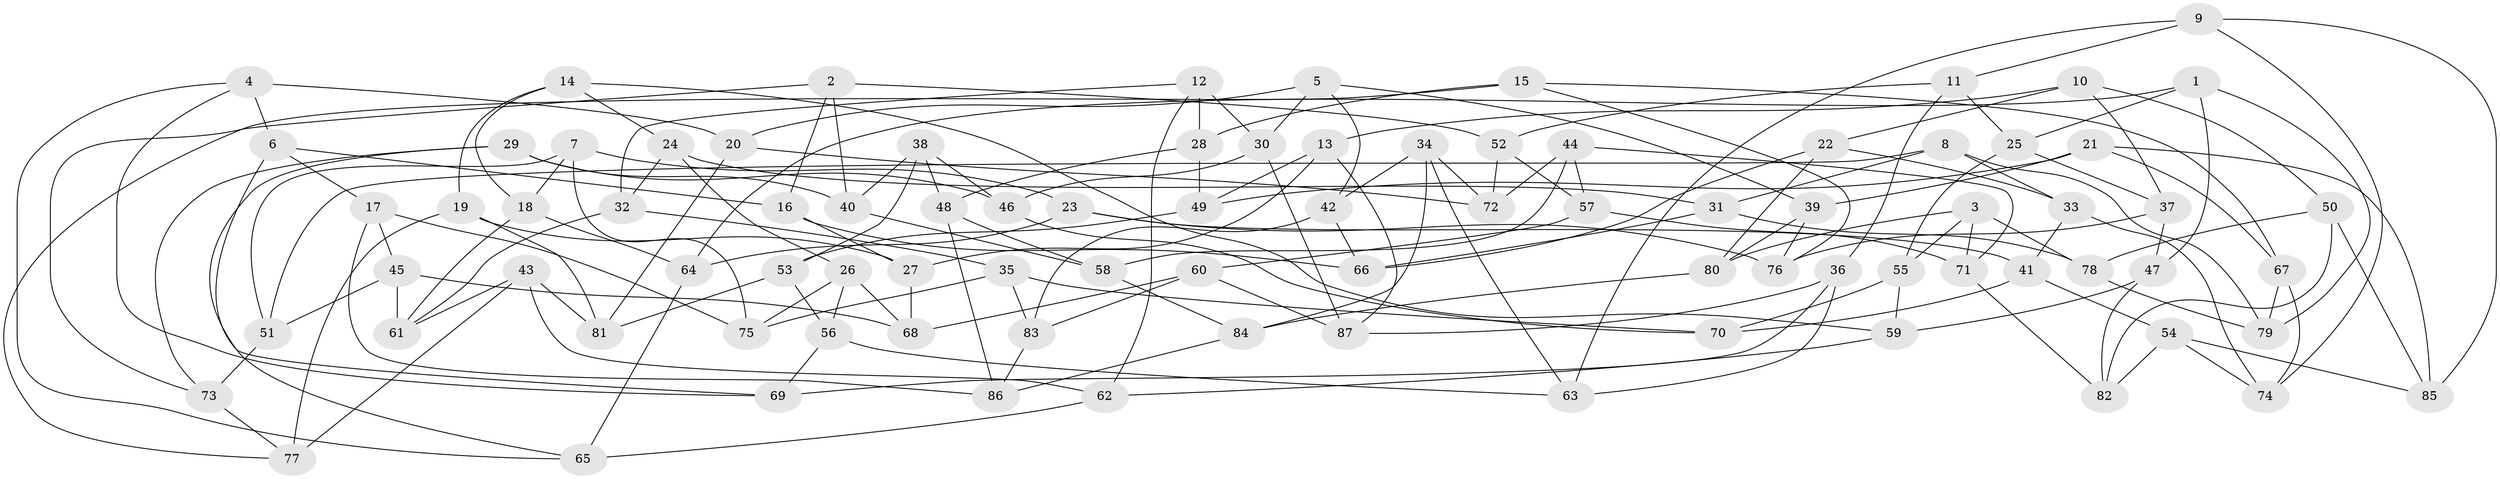 // Generated by graph-tools (version 1.1) at 2025/16/03/09/25 04:16:25]
// undirected, 87 vertices, 174 edges
graph export_dot {
graph [start="1"]
  node [color=gray90,style=filled];
  1;
  2;
  3;
  4;
  5;
  6;
  7;
  8;
  9;
  10;
  11;
  12;
  13;
  14;
  15;
  16;
  17;
  18;
  19;
  20;
  21;
  22;
  23;
  24;
  25;
  26;
  27;
  28;
  29;
  30;
  31;
  32;
  33;
  34;
  35;
  36;
  37;
  38;
  39;
  40;
  41;
  42;
  43;
  44;
  45;
  46;
  47;
  48;
  49;
  50;
  51;
  52;
  53;
  54;
  55;
  56;
  57;
  58;
  59;
  60;
  61;
  62;
  63;
  64;
  65;
  66;
  67;
  68;
  69;
  70;
  71;
  72;
  73;
  74;
  75;
  76;
  77;
  78;
  79;
  80;
  81;
  82;
  83;
  84;
  85;
  86;
  87;
  1 -- 64;
  1 -- 79;
  1 -- 25;
  1 -- 47;
  2 -- 73;
  2 -- 16;
  2 -- 52;
  2 -- 40;
  3 -- 55;
  3 -- 78;
  3 -- 80;
  3 -- 71;
  4 -- 65;
  4 -- 20;
  4 -- 69;
  4 -- 6;
  5 -- 20;
  5 -- 30;
  5 -- 39;
  5 -- 42;
  6 -- 16;
  6 -- 69;
  6 -- 17;
  7 -- 18;
  7 -- 75;
  7 -- 51;
  7 -- 23;
  8 -- 33;
  8 -- 79;
  8 -- 51;
  8 -- 31;
  9 -- 11;
  9 -- 85;
  9 -- 63;
  9 -- 74;
  10 -- 22;
  10 -- 50;
  10 -- 37;
  10 -- 13;
  11 -- 36;
  11 -- 25;
  11 -- 52;
  12 -- 30;
  12 -- 28;
  12 -- 32;
  12 -- 62;
  13 -- 27;
  13 -- 87;
  13 -- 49;
  14 -- 59;
  14 -- 19;
  14 -- 18;
  14 -- 24;
  15 -- 77;
  15 -- 76;
  15 -- 28;
  15 -- 67;
  16 -- 27;
  16 -- 66;
  17 -- 75;
  17 -- 86;
  17 -- 45;
  18 -- 61;
  18 -- 64;
  19 -- 81;
  19 -- 77;
  19 -- 27;
  20 -- 72;
  20 -- 81;
  21 -- 67;
  21 -- 85;
  21 -- 49;
  21 -- 39;
  22 -- 80;
  22 -- 66;
  22 -- 33;
  23 -- 64;
  23 -- 76;
  23 -- 41;
  24 -- 26;
  24 -- 31;
  24 -- 32;
  25 -- 37;
  25 -- 55;
  26 -- 68;
  26 -- 56;
  26 -- 75;
  27 -- 68;
  28 -- 49;
  28 -- 48;
  29 -- 65;
  29 -- 73;
  29 -- 40;
  29 -- 46;
  30 -- 87;
  30 -- 46;
  31 -- 78;
  31 -- 66;
  32 -- 35;
  32 -- 61;
  33 -- 74;
  33 -- 41;
  34 -- 63;
  34 -- 42;
  34 -- 84;
  34 -- 72;
  35 -- 75;
  35 -- 70;
  35 -- 83;
  36 -- 69;
  36 -- 87;
  36 -- 63;
  37 -- 76;
  37 -- 47;
  38 -- 46;
  38 -- 53;
  38 -- 48;
  38 -- 40;
  39 -- 76;
  39 -- 80;
  40 -- 58;
  41 -- 70;
  41 -- 54;
  42 -- 66;
  42 -- 83;
  43 -- 81;
  43 -- 77;
  43 -- 62;
  43 -- 61;
  44 -- 72;
  44 -- 71;
  44 -- 58;
  44 -- 57;
  45 -- 68;
  45 -- 51;
  45 -- 61;
  46 -- 70;
  47 -- 59;
  47 -- 82;
  48 -- 86;
  48 -- 58;
  49 -- 53;
  50 -- 78;
  50 -- 85;
  50 -- 82;
  51 -- 73;
  52 -- 72;
  52 -- 57;
  53 -- 56;
  53 -- 81;
  54 -- 82;
  54 -- 74;
  54 -- 85;
  55 -- 59;
  55 -- 70;
  56 -- 63;
  56 -- 69;
  57 -- 71;
  57 -- 60;
  58 -- 84;
  59 -- 62;
  60 -- 83;
  60 -- 87;
  60 -- 68;
  62 -- 65;
  64 -- 65;
  67 -- 74;
  67 -- 79;
  71 -- 82;
  73 -- 77;
  78 -- 79;
  80 -- 84;
  83 -- 86;
  84 -- 86;
}
